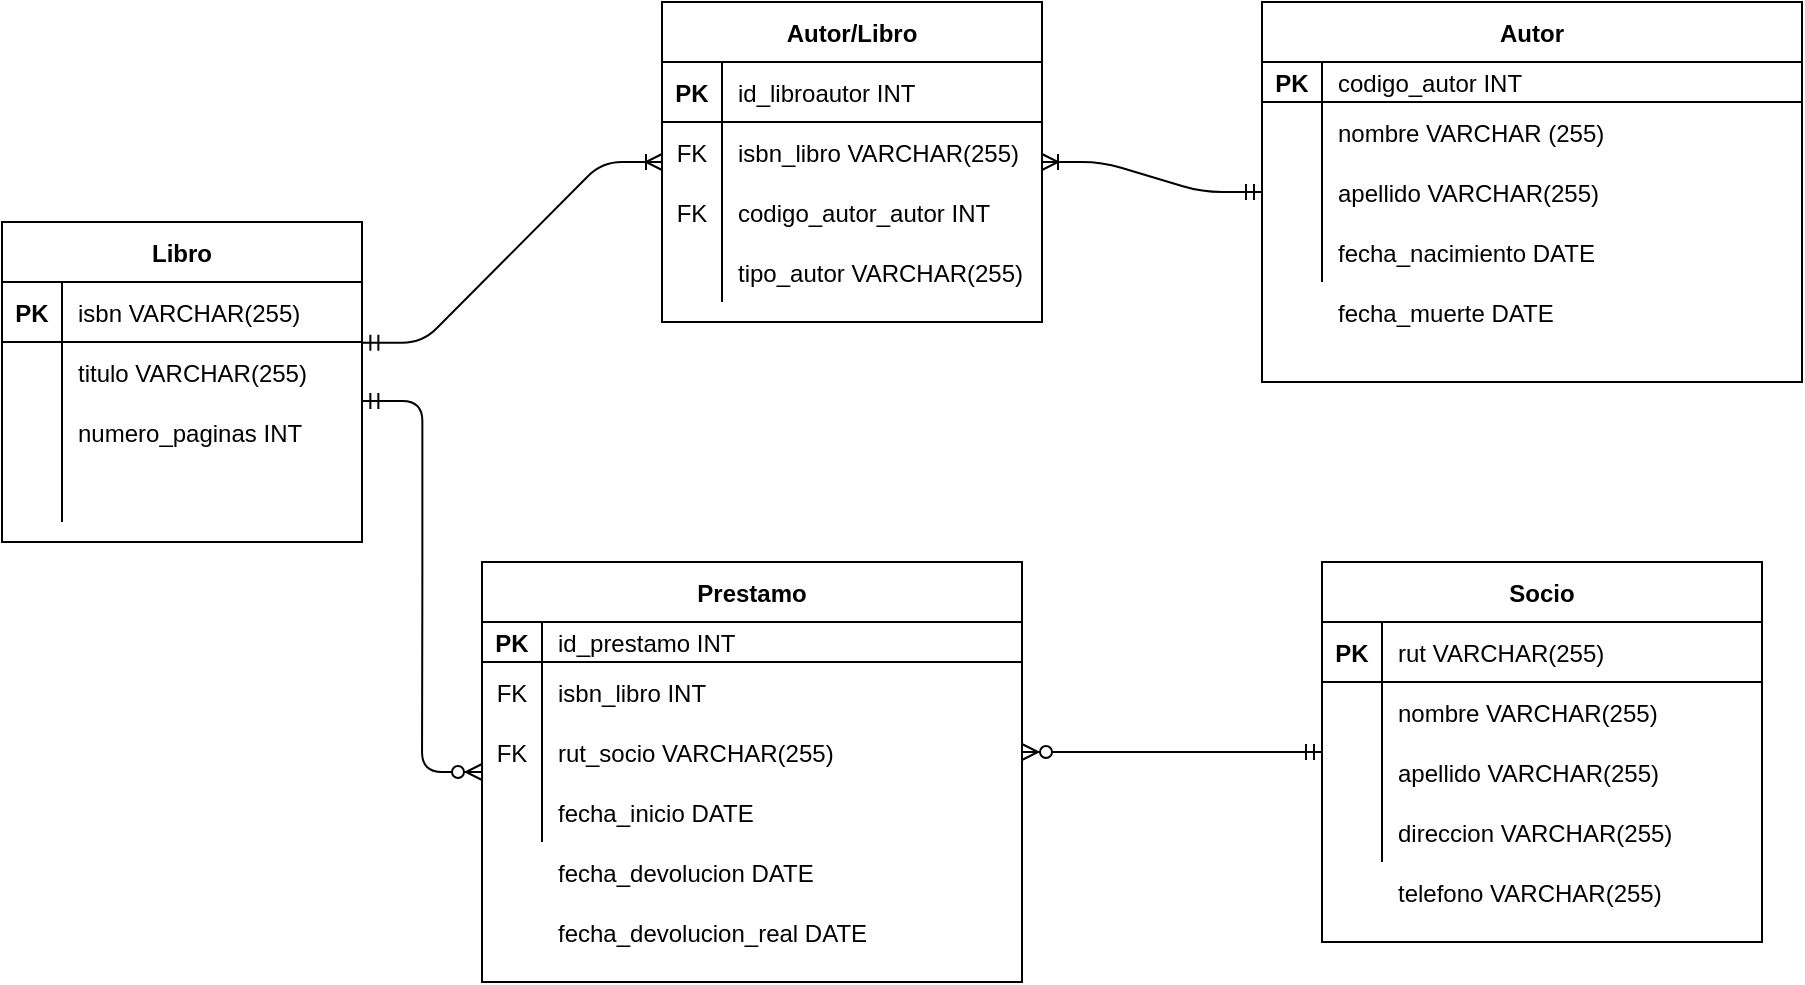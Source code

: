 <mxfile version="14.9.3" type="github">
  <diagram id="R2lEEEUBdFMjLlhIrx00" name="Page-1">
    <mxGraphModel dx="1278" dy="578" grid="1" gridSize="10" guides="1" tooltips="1" connect="1" arrows="1" fold="1" page="1" pageScale="1" pageWidth="850" pageHeight="1100" math="0" shadow="0" extFonts="Permanent Marker^https://fonts.googleapis.com/css?family=Permanent+Marker">
      <root>
        <mxCell id="0" />
        <mxCell id="1" parent="0" />
        <mxCell id="Fh6CEi7tdX2gL-BeZ5lB-1" value="Libro" style="shape=table;startSize=30;container=1;collapsible=1;childLayout=tableLayout;fixedRows=1;rowLines=0;fontStyle=1;align=center;resizeLast=1;" vertex="1" parent="1">
          <mxGeometry x="20" y="340" width="180" height="160" as="geometry" />
        </mxCell>
        <mxCell id="Fh6CEi7tdX2gL-BeZ5lB-2" value="" style="shape=partialRectangle;collapsible=0;dropTarget=0;pointerEvents=0;fillColor=none;top=0;left=0;bottom=1;right=0;points=[[0,0.5],[1,0.5]];portConstraint=eastwest;" vertex="1" parent="Fh6CEi7tdX2gL-BeZ5lB-1">
          <mxGeometry y="30" width="180" height="30" as="geometry" />
        </mxCell>
        <mxCell id="Fh6CEi7tdX2gL-BeZ5lB-3" value="PK" style="shape=partialRectangle;connectable=0;fillColor=none;top=0;left=0;bottom=0;right=0;fontStyle=1;overflow=hidden;" vertex="1" parent="Fh6CEi7tdX2gL-BeZ5lB-2">
          <mxGeometry width="30" height="30" as="geometry" />
        </mxCell>
        <mxCell id="Fh6CEi7tdX2gL-BeZ5lB-4" value="isbn VARCHAR(255)" style="shape=partialRectangle;connectable=0;fillColor=none;top=0;left=0;bottom=0;right=0;align=left;spacingLeft=6;fontStyle=0;overflow=hidden;" vertex="1" parent="Fh6CEi7tdX2gL-BeZ5lB-2">
          <mxGeometry x="30" width="150" height="30" as="geometry" />
        </mxCell>
        <mxCell id="Fh6CEi7tdX2gL-BeZ5lB-5" value="" style="shape=partialRectangle;collapsible=0;dropTarget=0;pointerEvents=0;fillColor=none;top=0;left=0;bottom=0;right=0;points=[[0,0.5],[1,0.5]];portConstraint=eastwest;" vertex="1" parent="Fh6CEi7tdX2gL-BeZ5lB-1">
          <mxGeometry y="60" width="180" height="30" as="geometry" />
        </mxCell>
        <mxCell id="Fh6CEi7tdX2gL-BeZ5lB-6" value="" style="shape=partialRectangle;connectable=0;fillColor=none;top=0;left=0;bottom=0;right=0;editable=1;overflow=hidden;" vertex="1" parent="Fh6CEi7tdX2gL-BeZ5lB-5">
          <mxGeometry width="30" height="30" as="geometry" />
        </mxCell>
        <mxCell id="Fh6CEi7tdX2gL-BeZ5lB-7" value="titulo VARCHAR(255)" style="shape=partialRectangle;connectable=0;fillColor=none;top=0;left=0;bottom=0;right=0;align=left;spacingLeft=6;overflow=hidden;" vertex="1" parent="Fh6CEi7tdX2gL-BeZ5lB-5">
          <mxGeometry x="30" width="150" height="30" as="geometry" />
        </mxCell>
        <mxCell id="Fh6CEi7tdX2gL-BeZ5lB-8" value="" style="shape=partialRectangle;collapsible=0;dropTarget=0;pointerEvents=0;fillColor=none;top=0;left=0;bottom=0;right=0;points=[[0,0.5],[1,0.5]];portConstraint=eastwest;" vertex="1" parent="Fh6CEi7tdX2gL-BeZ5lB-1">
          <mxGeometry y="90" width="180" height="30" as="geometry" />
        </mxCell>
        <mxCell id="Fh6CEi7tdX2gL-BeZ5lB-9" value="" style="shape=partialRectangle;connectable=0;fillColor=none;top=0;left=0;bottom=0;right=0;editable=1;overflow=hidden;" vertex="1" parent="Fh6CEi7tdX2gL-BeZ5lB-8">
          <mxGeometry width="30" height="30" as="geometry" />
        </mxCell>
        <mxCell id="Fh6CEi7tdX2gL-BeZ5lB-10" value="numero_paginas INT" style="shape=partialRectangle;connectable=0;fillColor=none;top=0;left=0;bottom=0;right=0;align=left;spacingLeft=6;overflow=hidden;" vertex="1" parent="Fh6CEi7tdX2gL-BeZ5lB-8">
          <mxGeometry x="30" width="150" height="30" as="geometry" />
        </mxCell>
        <mxCell id="Fh6CEi7tdX2gL-BeZ5lB-11" value="" style="shape=partialRectangle;collapsible=0;dropTarget=0;pointerEvents=0;fillColor=none;top=0;left=0;bottom=0;right=0;points=[[0,0.5],[1,0.5]];portConstraint=eastwest;" vertex="1" parent="Fh6CEi7tdX2gL-BeZ5lB-1">
          <mxGeometry y="120" width="180" height="30" as="geometry" />
        </mxCell>
        <mxCell id="Fh6CEi7tdX2gL-BeZ5lB-12" value="" style="shape=partialRectangle;connectable=0;fillColor=none;top=0;left=0;bottom=0;right=0;editable=1;overflow=hidden;" vertex="1" parent="Fh6CEi7tdX2gL-BeZ5lB-11">
          <mxGeometry width="30" height="30" as="geometry" />
        </mxCell>
        <mxCell id="Fh6CEi7tdX2gL-BeZ5lB-13" value="" style="shape=partialRectangle;connectable=0;fillColor=none;top=0;left=0;bottom=0;right=0;align=left;spacingLeft=6;overflow=hidden;" vertex="1" parent="Fh6CEi7tdX2gL-BeZ5lB-11">
          <mxGeometry x="30" width="150" height="30" as="geometry" />
        </mxCell>
        <mxCell id="Fh6CEi7tdX2gL-BeZ5lB-14" value="Autor/Libro" style="shape=table;startSize=30;container=1;collapsible=1;childLayout=tableLayout;fixedRows=1;rowLines=0;fontStyle=1;align=center;resizeLast=1;" vertex="1" parent="1">
          <mxGeometry x="350" y="230" width="190" height="160" as="geometry" />
        </mxCell>
        <mxCell id="Fh6CEi7tdX2gL-BeZ5lB-15" value="" style="shape=partialRectangle;collapsible=0;dropTarget=0;pointerEvents=0;fillColor=none;top=0;left=0;bottom=1;right=0;points=[[0,0.5],[1,0.5]];portConstraint=eastwest;" vertex="1" parent="Fh6CEi7tdX2gL-BeZ5lB-14">
          <mxGeometry y="30" width="190" height="30" as="geometry" />
        </mxCell>
        <mxCell id="Fh6CEi7tdX2gL-BeZ5lB-16" value="PK" style="shape=partialRectangle;connectable=0;fillColor=none;top=0;left=0;bottom=0;right=0;fontStyle=1;overflow=hidden;" vertex="1" parent="Fh6CEi7tdX2gL-BeZ5lB-15">
          <mxGeometry width="30" height="30" as="geometry" />
        </mxCell>
        <mxCell id="Fh6CEi7tdX2gL-BeZ5lB-17" value="id_libroautor INT" style="shape=partialRectangle;connectable=0;fillColor=none;top=0;left=0;bottom=0;right=0;align=left;spacingLeft=6;fontStyle=0;overflow=hidden;" vertex="1" parent="Fh6CEi7tdX2gL-BeZ5lB-15">
          <mxGeometry x="30" width="160" height="30" as="geometry" />
        </mxCell>
        <mxCell id="Fh6CEi7tdX2gL-BeZ5lB-18" value="" style="shape=partialRectangle;collapsible=0;dropTarget=0;pointerEvents=0;fillColor=none;top=0;left=0;bottom=0;right=0;points=[[0,0.5],[1,0.5]];portConstraint=eastwest;" vertex="1" parent="Fh6CEi7tdX2gL-BeZ5lB-14">
          <mxGeometry y="60" width="190" height="30" as="geometry" />
        </mxCell>
        <mxCell id="Fh6CEi7tdX2gL-BeZ5lB-19" value="FK" style="shape=partialRectangle;connectable=0;fillColor=none;top=0;left=0;bottom=0;right=0;editable=1;overflow=hidden;" vertex="1" parent="Fh6CEi7tdX2gL-BeZ5lB-18">
          <mxGeometry width="30" height="30" as="geometry" />
        </mxCell>
        <mxCell id="Fh6CEi7tdX2gL-BeZ5lB-20" value="isbn_libro VARCHAR(255)" style="shape=partialRectangle;connectable=0;fillColor=none;top=0;left=0;bottom=0;right=0;align=left;spacingLeft=6;overflow=hidden;" vertex="1" parent="Fh6CEi7tdX2gL-BeZ5lB-18">
          <mxGeometry x="30" width="160" height="30" as="geometry" />
        </mxCell>
        <mxCell id="Fh6CEi7tdX2gL-BeZ5lB-21" value="" style="shape=partialRectangle;collapsible=0;dropTarget=0;pointerEvents=0;fillColor=none;top=0;left=0;bottom=0;right=0;points=[[0,0.5],[1,0.5]];portConstraint=eastwest;" vertex="1" parent="Fh6CEi7tdX2gL-BeZ5lB-14">
          <mxGeometry y="90" width="190" height="30" as="geometry" />
        </mxCell>
        <mxCell id="Fh6CEi7tdX2gL-BeZ5lB-22" value="FK" style="shape=partialRectangle;connectable=0;fillColor=none;top=0;left=0;bottom=0;right=0;editable=1;overflow=hidden;" vertex="1" parent="Fh6CEi7tdX2gL-BeZ5lB-21">
          <mxGeometry width="30" height="30" as="geometry" />
        </mxCell>
        <mxCell id="Fh6CEi7tdX2gL-BeZ5lB-23" value="codigo_autor_autor INT" style="shape=partialRectangle;connectable=0;fillColor=none;top=0;left=0;bottom=0;right=0;align=left;spacingLeft=6;overflow=hidden;" vertex="1" parent="Fh6CEi7tdX2gL-BeZ5lB-21">
          <mxGeometry x="30" width="160" height="30" as="geometry" />
        </mxCell>
        <mxCell id="Fh6CEi7tdX2gL-BeZ5lB-24" value="" style="shape=partialRectangle;collapsible=0;dropTarget=0;pointerEvents=0;fillColor=none;top=0;left=0;bottom=0;right=0;points=[[0,0.5],[1,0.5]];portConstraint=eastwest;" vertex="1" parent="Fh6CEi7tdX2gL-BeZ5lB-14">
          <mxGeometry y="120" width="190" height="30" as="geometry" />
        </mxCell>
        <mxCell id="Fh6CEi7tdX2gL-BeZ5lB-25" value="" style="shape=partialRectangle;connectable=0;fillColor=none;top=0;left=0;bottom=0;right=0;editable=1;overflow=hidden;" vertex="1" parent="Fh6CEi7tdX2gL-BeZ5lB-24">
          <mxGeometry width="30" height="30" as="geometry" />
        </mxCell>
        <mxCell id="Fh6CEi7tdX2gL-BeZ5lB-26" value="tipo_autor VARCHAR(255)" style="shape=partialRectangle;connectable=0;fillColor=none;top=0;left=0;bottom=0;right=0;align=left;spacingLeft=6;overflow=hidden;" vertex="1" parent="Fh6CEi7tdX2gL-BeZ5lB-24">
          <mxGeometry x="30" width="160" height="30" as="geometry" />
        </mxCell>
        <mxCell id="Fh6CEi7tdX2gL-BeZ5lB-27" value="Autor" style="shape=table;startSize=30;container=1;collapsible=1;childLayout=tableLayout;fixedRows=1;rowLines=0;fontStyle=1;align=center;resizeLast=1;" vertex="1" parent="1">
          <mxGeometry x="650" y="230" width="270" height="190" as="geometry" />
        </mxCell>
        <mxCell id="Fh6CEi7tdX2gL-BeZ5lB-28" value="" style="shape=partialRectangle;collapsible=0;dropTarget=0;pointerEvents=0;fillColor=none;top=0;left=0;bottom=1;right=0;points=[[0,0.5],[1,0.5]];portConstraint=eastwest;" vertex="1" parent="Fh6CEi7tdX2gL-BeZ5lB-27">
          <mxGeometry y="30" width="270" height="20" as="geometry" />
        </mxCell>
        <mxCell id="Fh6CEi7tdX2gL-BeZ5lB-29" value="PK" style="shape=partialRectangle;connectable=0;fillColor=none;top=0;left=0;bottom=0;right=0;fontStyle=1;overflow=hidden;" vertex="1" parent="Fh6CEi7tdX2gL-BeZ5lB-28">
          <mxGeometry width="30" height="20" as="geometry" />
        </mxCell>
        <mxCell id="Fh6CEi7tdX2gL-BeZ5lB-30" value="codigo_autor INT" style="shape=partialRectangle;connectable=0;fillColor=none;top=0;left=0;bottom=0;right=0;align=left;spacingLeft=6;fontStyle=0;overflow=hidden;" vertex="1" parent="Fh6CEi7tdX2gL-BeZ5lB-28">
          <mxGeometry x="30" width="240" height="20" as="geometry" />
        </mxCell>
        <mxCell id="Fh6CEi7tdX2gL-BeZ5lB-31" value="" style="shape=partialRectangle;collapsible=0;dropTarget=0;pointerEvents=0;fillColor=none;top=0;left=0;bottom=0;right=0;points=[[0,0.5],[1,0.5]];portConstraint=eastwest;" vertex="1" parent="Fh6CEi7tdX2gL-BeZ5lB-27">
          <mxGeometry y="50" width="270" height="30" as="geometry" />
        </mxCell>
        <mxCell id="Fh6CEi7tdX2gL-BeZ5lB-32" value="" style="shape=partialRectangle;connectable=0;fillColor=none;top=0;left=0;bottom=0;right=0;editable=1;overflow=hidden;" vertex="1" parent="Fh6CEi7tdX2gL-BeZ5lB-31">
          <mxGeometry width="30" height="30" as="geometry" />
        </mxCell>
        <mxCell id="Fh6CEi7tdX2gL-BeZ5lB-33" value="nombre VARCHAR (255)" style="shape=partialRectangle;connectable=0;fillColor=none;top=0;left=0;bottom=0;right=0;align=left;spacingLeft=6;overflow=hidden;" vertex="1" parent="Fh6CEi7tdX2gL-BeZ5lB-31">
          <mxGeometry x="30" width="240" height="30" as="geometry" />
        </mxCell>
        <mxCell id="Fh6CEi7tdX2gL-BeZ5lB-34" value="" style="shape=partialRectangle;collapsible=0;dropTarget=0;pointerEvents=0;fillColor=none;top=0;left=0;bottom=0;right=0;points=[[0,0.5],[1,0.5]];portConstraint=eastwest;" vertex="1" parent="Fh6CEi7tdX2gL-BeZ5lB-27">
          <mxGeometry y="80" width="270" height="30" as="geometry" />
        </mxCell>
        <mxCell id="Fh6CEi7tdX2gL-BeZ5lB-35" value="" style="shape=partialRectangle;connectable=0;fillColor=none;top=0;left=0;bottom=0;right=0;editable=1;overflow=hidden;" vertex="1" parent="Fh6CEi7tdX2gL-BeZ5lB-34">
          <mxGeometry width="30" height="30" as="geometry" />
        </mxCell>
        <mxCell id="Fh6CEi7tdX2gL-BeZ5lB-36" value="apellido VARCHAR(255)" style="shape=partialRectangle;connectable=0;fillColor=none;top=0;left=0;bottom=0;right=0;align=left;spacingLeft=6;overflow=hidden;" vertex="1" parent="Fh6CEi7tdX2gL-BeZ5lB-34">
          <mxGeometry x="30" width="240" height="30" as="geometry" />
        </mxCell>
        <mxCell id="Fh6CEi7tdX2gL-BeZ5lB-37" value="" style="shape=partialRectangle;collapsible=0;dropTarget=0;pointerEvents=0;fillColor=none;top=0;left=0;bottom=0;right=0;points=[[0,0.5],[1,0.5]];portConstraint=eastwest;" vertex="1" parent="Fh6CEi7tdX2gL-BeZ5lB-27">
          <mxGeometry y="110" width="270" height="30" as="geometry" />
        </mxCell>
        <mxCell id="Fh6CEi7tdX2gL-BeZ5lB-38" value="" style="shape=partialRectangle;connectable=0;fillColor=none;top=0;left=0;bottom=0;right=0;editable=1;overflow=hidden;" vertex="1" parent="Fh6CEi7tdX2gL-BeZ5lB-37">
          <mxGeometry width="30" height="30" as="geometry" />
        </mxCell>
        <mxCell id="Fh6CEi7tdX2gL-BeZ5lB-39" value="fecha_nacimiento DATE" style="shape=partialRectangle;connectable=0;fillColor=none;top=0;left=0;bottom=0;right=0;align=left;spacingLeft=6;overflow=hidden;" vertex="1" parent="Fh6CEi7tdX2gL-BeZ5lB-37">
          <mxGeometry x="30" width="240" height="30" as="geometry" />
        </mxCell>
        <mxCell id="Fh6CEi7tdX2gL-BeZ5lB-40" value="fecha_muerte DATE" style="shape=partialRectangle;connectable=0;fillColor=none;top=0;left=0;bottom=0;right=0;align=left;spacingLeft=6;overflow=hidden;" vertex="1" parent="1">
          <mxGeometry x="680" y="370" width="240" height="30" as="geometry" />
        </mxCell>
        <mxCell id="Fh6CEi7tdX2gL-BeZ5lB-41" value="Prestamo" style="shape=table;startSize=30;container=1;collapsible=1;childLayout=tableLayout;fixedRows=1;rowLines=0;fontStyle=1;align=center;resizeLast=1;" vertex="1" parent="1">
          <mxGeometry x="260" y="510" width="270" height="210" as="geometry" />
        </mxCell>
        <mxCell id="Fh6CEi7tdX2gL-BeZ5lB-42" value="" style="shape=partialRectangle;collapsible=0;dropTarget=0;pointerEvents=0;fillColor=none;top=0;left=0;bottom=1;right=0;points=[[0,0.5],[1,0.5]];portConstraint=eastwest;" vertex="1" parent="Fh6CEi7tdX2gL-BeZ5lB-41">
          <mxGeometry y="30" width="270" height="20" as="geometry" />
        </mxCell>
        <mxCell id="Fh6CEi7tdX2gL-BeZ5lB-43" value="PK" style="shape=partialRectangle;connectable=0;fillColor=none;top=0;left=0;bottom=0;right=0;fontStyle=1;overflow=hidden;" vertex="1" parent="Fh6CEi7tdX2gL-BeZ5lB-42">
          <mxGeometry width="30" height="20" as="geometry" />
        </mxCell>
        <mxCell id="Fh6CEi7tdX2gL-BeZ5lB-44" value="id_prestamo INT" style="shape=partialRectangle;connectable=0;fillColor=none;top=0;left=0;bottom=0;right=0;align=left;spacingLeft=6;fontStyle=0;overflow=hidden;" vertex="1" parent="Fh6CEi7tdX2gL-BeZ5lB-42">
          <mxGeometry x="30" width="240" height="20" as="geometry" />
        </mxCell>
        <mxCell id="Fh6CEi7tdX2gL-BeZ5lB-45" value="" style="shape=partialRectangle;collapsible=0;dropTarget=0;pointerEvents=0;fillColor=none;top=0;left=0;bottom=0;right=0;points=[[0,0.5],[1,0.5]];portConstraint=eastwest;" vertex="1" parent="Fh6CEi7tdX2gL-BeZ5lB-41">
          <mxGeometry y="50" width="270" height="30" as="geometry" />
        </mxCell>
        <mxCell id="Fh6CEi7tdX2gL-BeZ5lB-46" value="FK" style="shape=partialRectangle;connectable=0;fillColor=none;top=0;left=0;bottom=0;right=0;editable=1;overflow=hidden;" vertex="1" parent="Fh6CEi7tdX2gL-BeZ5lB-45">
          <mxGeometry width="30" height="30" as="geometry" />
        </mxCell>
        <mxCell id="Fh6CEi7tdX2gL-BeZ5lB-47" value="isbn_libro INT" style="shape=partialRectangle;connectable=0;fillColor=none;top=0;left=0;bottom=0;right=0;align=left;spacingLeft=6;overflow=hidden;" vertex="1" parent="Fh6CEi7tdX2gL-BeZ5lB-45">
          <mxGeometry x="30" width="240" height="30" as="geometry" />
        </mxCell>
        <mxCell id="Fh6CEi7tdX2gL-BeZ5lB-48" value="" style="shape=partialRectangle;collapsible=0;dropTarget=0;pointerEvents=0;fillColor=none;top=0;left=0;bottom=0;right=0;points=[[0,0.5],[1,0.5]];portConstraint=eastwest;" vertex="1" parent="Fh6CEi7tdX2gL-BeZ5lB-41">
          <mxGeometry y="80" width="270" height="30" as="geometry" />
        </mxCell>
        <mxCell id="Fh6CEi7tdX2gL-BeZ5lB-49" value="FK" style="shape=partialRectangle;connectable=0;fillColor=none;top=0;left=0;bottom=0;right=0;editable=1;overflow=hidden;" vertex="1" parent="Fh6CEi7tdX2gL-BeZ5lB-48">
          <mxGeometry width="30" height="30" as="geometry" />
        </mxCell>
        <mxCell id="Fh6CEi7tdX2gL-BeZ5lB-50" value="rut_socio VARCHAR(255)" style="shape=partialRectangle;connectable=0;fillColor=none;top=0;left=0;bottom=0;right=0;align=left;spacingLeft=6;overflow=hidden;" vertex="1" parent="Fh6CEi7tdX2gL-BeZ5lB-48">
          <mxGeometry x="30" width="240" height="30" as="geometry" />
        </mxCell>
        <mxCell id="Fh6CEi7tdX2gL-BeZ5lB-51" value="" style="shape=partialRectangle;collapsible=0;dropTarget=0;pointerEvents=0;fillColor=none;top=0;left=0;bottom=0;right=0;points=[[0,0.5],[1,0.5]];portConstraint=eastwest;" vertex="1" parent="Fh6CEi7tdX2gL-BeZ5lB-41">
          <mxGeometry y="110" width="270" height="30" as="geometry" />
        </mxCell>
        <mxCell id="Fh6CEi7tdX2gL-BeZ5lB-52" value="" style="shape=partialRectangle;connectable=0;fillColor=none;top=0;left=0;bottom=0;right=0;editable=1;overflow=hidden;" vertex="1" parent="Fh6CEi7tdX2gL-BeZ5lB-51">
          <mxGeometry width="30" height="30" as="geometry" />
        </mxCell>
        <mxCell id="Fh6CEi7tdX2gL-BeZ5lB-53" value="fecha_inicio DATE" style="shape=partialRectangle;connectable=0;fillColor=none;top=0;left=0;bottom=0;right=0;align=left;spacingLeft=6;overflow=hidden;" vertex="1" parent="Fh6CEi7tdX2gL-BeZ5lB-51">
          <mxGeometry x="30" width="240" height="30" as="geometry" />
        </mxCell>
        <mxCell id="Fh6CEi7tdX2gL-BeZ5lB-54" value="fecha_devolucion DATE" style="shape=partialRectangle;connectable=0;fillColor=none;top=0;left=0;bottom=0;right=0;align=left;spacingLeft=6;overflow=hidden;" vertex="1" parent="1">
          <mxGeometry x="290" y="650" width="240" height="30" as="geometry" />
        </mxCell>
        <mxCell id="Fh6CEi7tdX2gL-BeZ5lB-55" value="fecha_devolucion_real DATE" style="shape=partialRectangle;connectable=0;fillColor=none;top=0;left=0;bottom=0;right=0;align=left;spacingLeft=6;overflow=hidden;" vertex="1" parent="1">
          <mxGeometry x="290" y="680" width="240" height="30" as="geometry" />
        </mxCell>
        <mxCell id="Fh6CEi7tdX2gL-BeZ5lB-56" value="Socio" style="shape=table;startSize=30;container=1;collapsible=1;childLayout=tableLayout;fixedRows=1;rowLines=0;fontStyle=1;align=center;resizeLast=1;" vertex="1" parent="1">
          <mxGeometry x="680" y="510" width="220" height="190" as="geometry" />
        </mxCell>
        <mxCell id="Fh6CEi7tdX2gL-BeZ5lB-57" value="" style="shape=partialRectangle;collapsible=0;dropTarget=0;pointerEvents=0;fillColor=none;top=0;left=0;bottom=1;right=0;points=[[0,0.5],[1,0.5]];portConstraint=eastwest;" vertex="1" parent="Fh6CEi7tdX2gL-BeZ5lB-56">
          <mxGeometry y="30" width="220" height="30" as="geometry" />
        </mxCell>
        <mxCell id="Fh6CEi7tdX2gL-BeZ5lB-58" value="PK" style="shape=partialRectangle;connectable=0;fillColor=none;top=0;left=0;bottom=0;right=0;fontStyle=1;overflow=hidden;" vertex="1" parent="Fh6CEi7tdX2gL-BeZ5lB-57">
          <mxGeometry width="30" height="30" as="geometry" />
        </mxCell>
        <mxCell id="Fh6CEi7tdX2gL-BeZ5lB-59" value="rut VARCHAR(255)" style="shape=partialRectangle;connectable=0;fillColor=none;top=0;left=0;bottom=0;right=0;align=left;spacingLeft=6;fontStyle=0;overflow=hidden;" vertex="1" parent="Fh6CEi7tdX2gL-BeZ5lB-57">
          <mxGeometry x="30" width="190" height="30" as="geometry" />
        </mxCell>
        <mxCell id="Fh6CEi7tdX2gL-BeZ5lB-60" value="" style="shape=partialRectangle;collapsible=0;dropTarget=0;pointerEvents=0;fillColor=none;top=0;left=0;bottom=0;right=0;points=[[0,0.5],[1,0.5]];portConstraint=eastwest;" vertex="1" parent="Fh6CEi7tdX2gL-BeZ5lB-56">
          <mxGeometry y="60" width="220" height="30" as="geometry" />
        </mxCell>
        <mxCell id="Fh6CEi7tdX2gL-BeZ5lB-61" value="" style="shape=partialRectangle;connectable=0;fillColor=none;top=0;left=0;bottom=0;right=0;editable=1;overflow=hidden;" vertex="1" parent="Fh6CEi7tdX2gL-BeZ5lB-60">
          <mxGeometry width="30" height="30" as="geometry" />
        </mxCell>
        <mxCell id="Fh6CEi7tdX2gL-BeZ5lB-62" value="nombre VARCHAR(255)" style="shape=partialRectangle;connectable=0;fillColor=none;top=0;left=0;bottom=0;right=0;align=left;spacingLeft=6;overflow=hidden;" vertex="1" parent="Fh6CEi7tdX2gL-BeZ5lB-60">
          <mxGeometry x="30" width="190" height="30" as="geometry" />
        </mxCell>
        <mxCell id="Fh6CEi7tdX2gL-BeZ5lB-63" value="" style="shape=partialRectangle;collapsible=0;dropTarget=0;pointerEvents=0;fillColor=none;top=0;left=0;bottom=0;right=0;points=[[0,0.5],[1,0.5]];portConstraint=eastwest;" vertex="1" parent="Fh6CEi7tdX2gL-BeZ5lB-56">
          <mxGeometry y="90" width="220" height="30" as="geometry" />
        </mxCell>
        <mxCell id="Fh6CEi7tdX2gL-BeZ5lB-64" value="" style="shape=partialRectangle;connectable=0;fillColor=none;top=0;left=0;bottom=0;right=0;editable=1;overflow=hidden;" vertex="1" parent="Fh6CEi7tdX2gL-BeZ5lB-63">
          <mxGeometry width="30" height="30" as="geometry" />
        </mxCell>
        <mxCell id="Fh6CEi7tdX2gL-BeZ5lB-65" value="apellido VARCHAR(255)" style="shape=partialRectangle;connectable=0;fillColor=none;top=0;left=0;bottom=0;right=0;align=left;spacingLeft=6;overflow=hidden;" vertex="1" parent="Fh6CEi7tdX2gL-BeZ5lB-63">
          <mxGeometry x="30" width="190" height="30" as="geometry" />
        </mxCell>
        <mxCell id="Fh6CEi7tdX2gL-BeZ5lB-66" value="" style="shape=partialRectangle;collapsible=0;dropTarget=0;pointerEvents=0;fillColor=none;top=0;left=0;bottom=0;right=0;points=[[0,0.5],[1,0.5]];portConstraint=eastwest;" vertex="1" parent="Fh6CEi7tdX2gL-BeZ5lB-56">
          <mxGeometry y="120" width="220" height="30" as="geometry" />
        </mxCell>
        <mxCell id="Fh6CEi7tdX2gL-BeZ5lB-67" value="" style="shape=partialRectangle;connectable=0;fillColor=none;top=0;left=0;bottom=0;right=0;editable=1;overflow=hidden;" vertex="1" parent="Fh6CEi7tdX2gL-BeZ5lB-66">
          <mxGeometry width="30" height="30" as="geometry" />
        </mxCell>
        <mxCell id="Fh6CEi7tdX2gL-BeZ5lB-68" value="" style="shape=partialRectangle;connectable=0;fillColor=none;top=0;left=0;bottom=0;right=0;align=left;spacingLeft=6;overflow=hidden;" vertex="1" parent="Fh6CEi7tdX2gL-BeZ5lB-66">
          <mxGeometry x="30" width="190" height="30" as="geometry" />
        </mxCell>
        <mxCell id="Fh6CEi7tdX2gL-BeZ5lB-69" value="direccion VARCHAR(255)" style="shape=partialRectangle;connectable=0;fillColor=none;top=0;left=0;bottom=0;right=0;align=left;spacingLeft=6;overflow=hidden;" vertex="1" parent="1">
          <mxGeometry x="710" y="630" width="190" height="30" as="geometry" />
        </mxCell>
        <mxCell id="Fh6CEi7tdX2gL-BeZ5lB-70" value="telefono VARCHAR(255)" style="shape=partialRectangle;connectable=0;fillColor=none;top=0;left=0;bottom=0;right=0;align=left;spacingLeft=6;overflow=hidden;" vertex="1" parent="1">
          <mxGeometry x="710" y="660" width="190" height="30" as="geometry" />
        </mxCell>
        <mxCell id="Fh6CEi7tdX2gL-BeZ5lB-71" value="" style="edgeStyle=entityRelationEdgeStyle;fontSize=12;html=1;endArrow=ERoneToMany;startArrow=ERmandOne;exitX=1.001;exitY=0.012;exitDx=0;exitDy=0;exitPerimeter=0;" edge="1" parent="1" source="Fh6CEi7tdX2gL-BeZ5lB-5" target="Fh6CEi7tdX2gL-BeZ5lB-14">
          <mxGeometry width="100" height="100" relative="1" as="geometry">
            <mxPoint x="220" y="310" as="sourcePoint" />
            <mxPoint x="360" y="290" as="targetPoint" />
          </mxGeometry>
        </mxCell>
        <mxCell id="Fh6CEi7tdX2gL-BeZ5lB-72" value="" style="edgeStyle=entityRelationEdgeStyle;fontSize=12;html=1;endArrow=ERoneToMany;startArrow=ERmandOne;" edge="1" parent="1" source="Fh6CEi7tdX2gL-BeZ5lB-27" target="Fh6CEi7tdX2gL-BeZ5lB-14">
          <mxGeometry width="100" height="100" relative="1" as="geometry">
            <mxPoint x="610" y="170" as="sourcePoint" />
            <mxPoint x="470" y="150" as="targetPoint" />
          </mxGeometry>
        </mxCell>
        <mxCell id="Fh6CEi7tdX2gL-BeZ5lB-73" value="" style="edgeStyle=entityRelationEdgeStyle;fontSize=12;html=1;endArrow=ERzeroToMany;startArrow=ERmandOne;exitX=1.001;exitY=0.984;exitDx=0;exitDy=0;exitPerimeter=0;" edge="1" parent="1" source="Fh6CEi7tdX2gL-BeZ5lB-5" target="Fh6CEi7tdX2gL-BeZ5lB-41">
          <mxGeometry width="100" height="100" relative="1" as="geometry">
            <mxPoint x="190" y="-40" as="sourcePoint" />
            <mxPoint x="210" y="270" as="targetPoint" />
          </mxGeometry>
        </mxCell>
        <mxCell id="Fh6CEi7tdX2gL-BeZ5lB-74" value="" style="edgeStyle=entityRelationEdgeStyle;fontSize=12;html=1;endArrow=ERzeroToMany;startArrow=ERmandOne;" edge="1" parent="1" source="Fh6CEi7tdX2gL-BeZ5lB-56" target="Fh6CEi7tdX2gL-BeZ5lB-48">
          <mxGeometry width="100" height="100" relative="1" as="geometry">
            <mxPoint x="720" y="542" as="sourcePoint" />
            <mxPoint x="250" y="630" as="targetPoint" />
          </mxGeometry>
        </mxCell>
      </root>
    </mxGraphModel>
  </diagram>
</mxfile>
